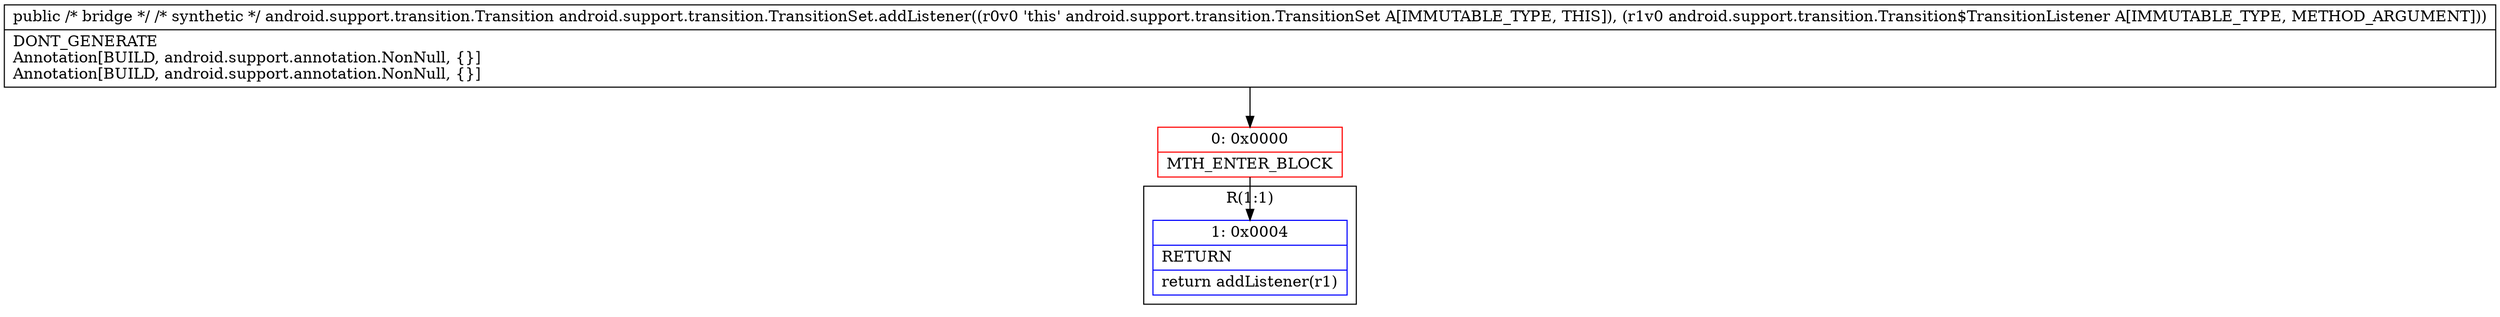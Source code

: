digraph "CFG forandroid.support.transition.TransitionSet.addListener(Landroid\/support\/transition\/Transition$TransitionListener;)Landroid\/support\/transition\/Transition;" {
subgraph cluster_Region_1938843735 {
label = "R(1:1)";
node [shape=record,color=blue];
Node_1 [shape=record,label="{1\:\ 0x0004|RETURN\l|return addListener(r1)\l}"];
}
Node_0 [shape=record,color=red,label="{0\:\ 0x0000|MTH_ENTER_BLOCK\l}"];
MethodNode[shape=record,label="{public \/* bridge *\/ \/* synthetic *\/ android.support.transition.Transition android.support.transition.TransitionSet.addListener((r0v0 'this' android.support.transition.TransitionSet A[IMMUTABLE_TYPE, THIS]), (r1v0 android.support.transition.Transition$TransitionListener A[IMMUTABLE_TYPE, METHOD_ARGUMENT]))  | DONT_GENERATE\lAnnotation[BUILD, android.support.annotation.NonNull, \{\}]\lAnnotation[BUILD, android.support.annotation.NonNull, \{\}]\l}"];
MethodNode -> Node_0;
Node_0 -> Node_1;
}

